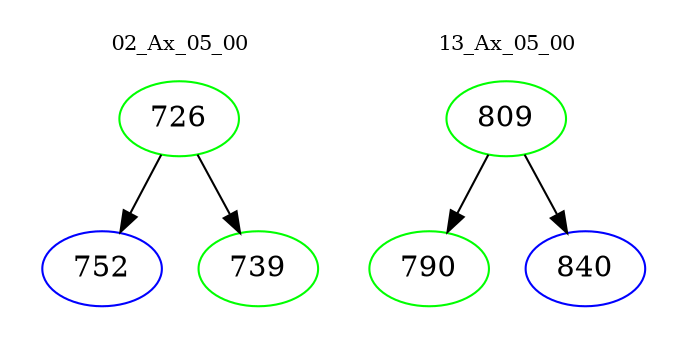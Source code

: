 digraph{
subgraph cluster_0 {
color = white
label = "02_Ax_05_00";
fontsize=10;
T0_726 [label="726", color="green"]
T0_726 -> T0_752 [color="black"]
T0_752 [label="752", color="blue"]
T0_726 -> T0_739 [color="black"]
T0_739 [label="739", color="green"]
}
subgraph cluster_1 {
color = white
label = "13_Ax_05_00";
fontsize=10;
T1_809 [label="809", color="green"]
T1_809 -> T1_790 [color="black"]
T1_790 [label="790", color="green"]
T1_809 -> T1_840 [color="black"]
T1_840 [label="840", color="blue"]
}
}
